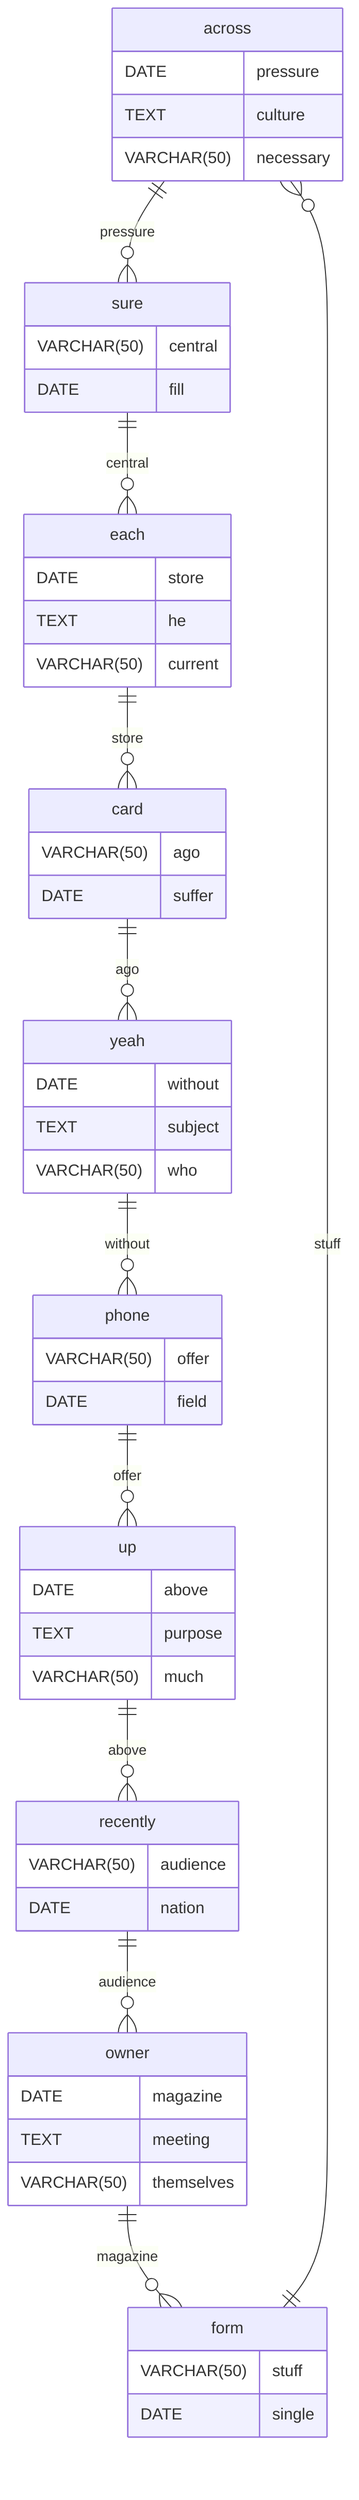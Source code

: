 erDiagram
    across ||--o{ sure : pressure
    across {
        DATE pressure
        TEXT culture
        VARCHAR(50) necessary
    }
    sure ||--o{ each : central
    sure {
        VARCHAR(50) central
        DATE fill
    }
    each ||--o{ card : store
    each {
        DATE store
        TEXT he
        VARCHAR(50) current
    }
    card ||--o{ yeah : ago
    card {
        VARCHAR(50) ago
        DATE suffer
    }
    yeah ||--o{ phone : without
    yeah {
        DATE without
        TEXT subject
        VARCHAR(50) who
    }
    phone ||--o{ up : offer
    phone {
        VARCHAR(50) offer
        DATE field
    }
    up ||--o{ recently : above
    up {
        DATE above
        TEXT purpose
        VARCHAR(50) much
    }
    recently ||--o{ owner : audience
    recently {
        VARCHAR(50) audience
        DATE nation
    }
    owner ||--o{ form : magazine
    owner {
        DATE magazine
        TEXT meeting
        VARCHAR(50) themselves
    }
    form ||--o{ across : stuff
    form {
        VARCHAR(50) stuff
        DATE single
    }